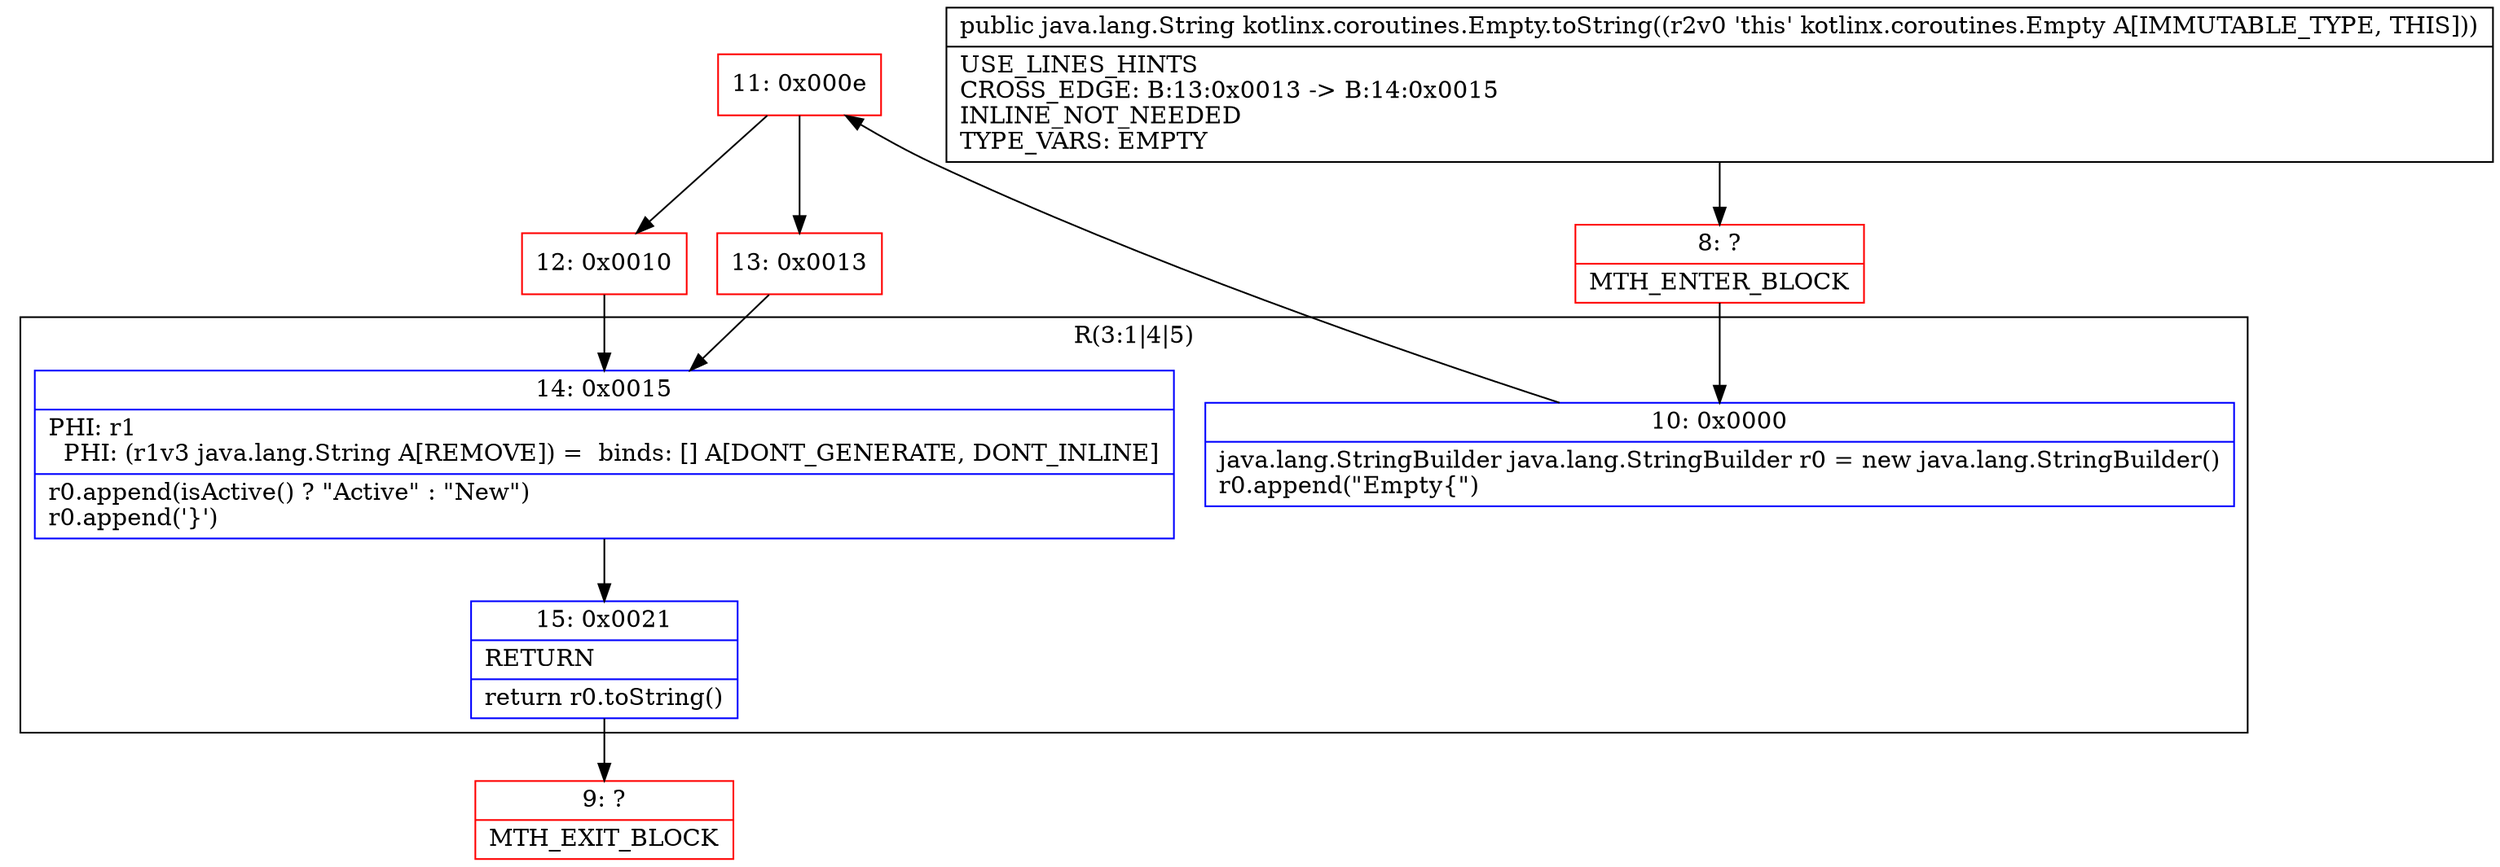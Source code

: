 digraph "CFG forkotlinx.coroutines.Empty.toString()Ljava\/lang\/String;" {
subgraph cluster_Region_1310746686 {
label = "R(3:1|4|5)";
node [shape=record,color=blue];
Node_10 [shape=record,label="{10\:\ 0x0000|java.lang.StringBuilder java.lang.StringBuilder r0 = new java.lang.StringBuilder()\lr0.append(\"Empty\{\")\l}"];
Node_14 [shape=record,label="{14\:\ 0x0015|PHI: r1 \l  PHI: (r1v3 java.lang.String A[REMOVE]) =  binds: [] A[DONT_GENERATE, DONT_INLINE]\l|r0.append(isActive() ? \"Active\" : \"New\")\lr0.append('\}')\l}"];
Node_15 [shape=record,label="{15\:\ 0x0021|RETURN\l|return r0.toString()\l}"];
}
Node_8 [shape=record,color=red,label="{8\:\ ?|MTH_ENTER_BLOCK\l}"];
Node_11 [shape=record,color=red,label="{11\:\ 0x000e}"];
Node_12 [shape=record,color=red,label="{12\:\ 0x0010}"];
Node_9 [shape=record,color=red,label="{9\:\ ?|MTH_EXIT_BLOCK\l}"];
Node_13 [shape=record,color=red,label="{13\:\ 0x0013}"];
MethodNode[shape=record,label="{public java.lang.String kotlinx.coroutines.Empty.toString((r2v0 'this' kotlinx.coroutines.Empty A[IMMUTABLE_TYPE, THIS]))  | USE_LINES_HINTS\lCROSS_EDGE: B:13:0x0013 \-\> B:14:0x0015\lINLINE_NOT_NEEDED\lTYPE_VARS: EMPTY\l}"];
MethodNode -> Node_8;Node_10 -> Node_11;
Node_14 -> Node_15;
Node_15 -> Node_9;
Node_8 -> Node_10;
Node_11 -> Node_12;
Node_11 -> Node_13;
Node_12 -> Node_14;
Node_13 -> Node_14;
}

